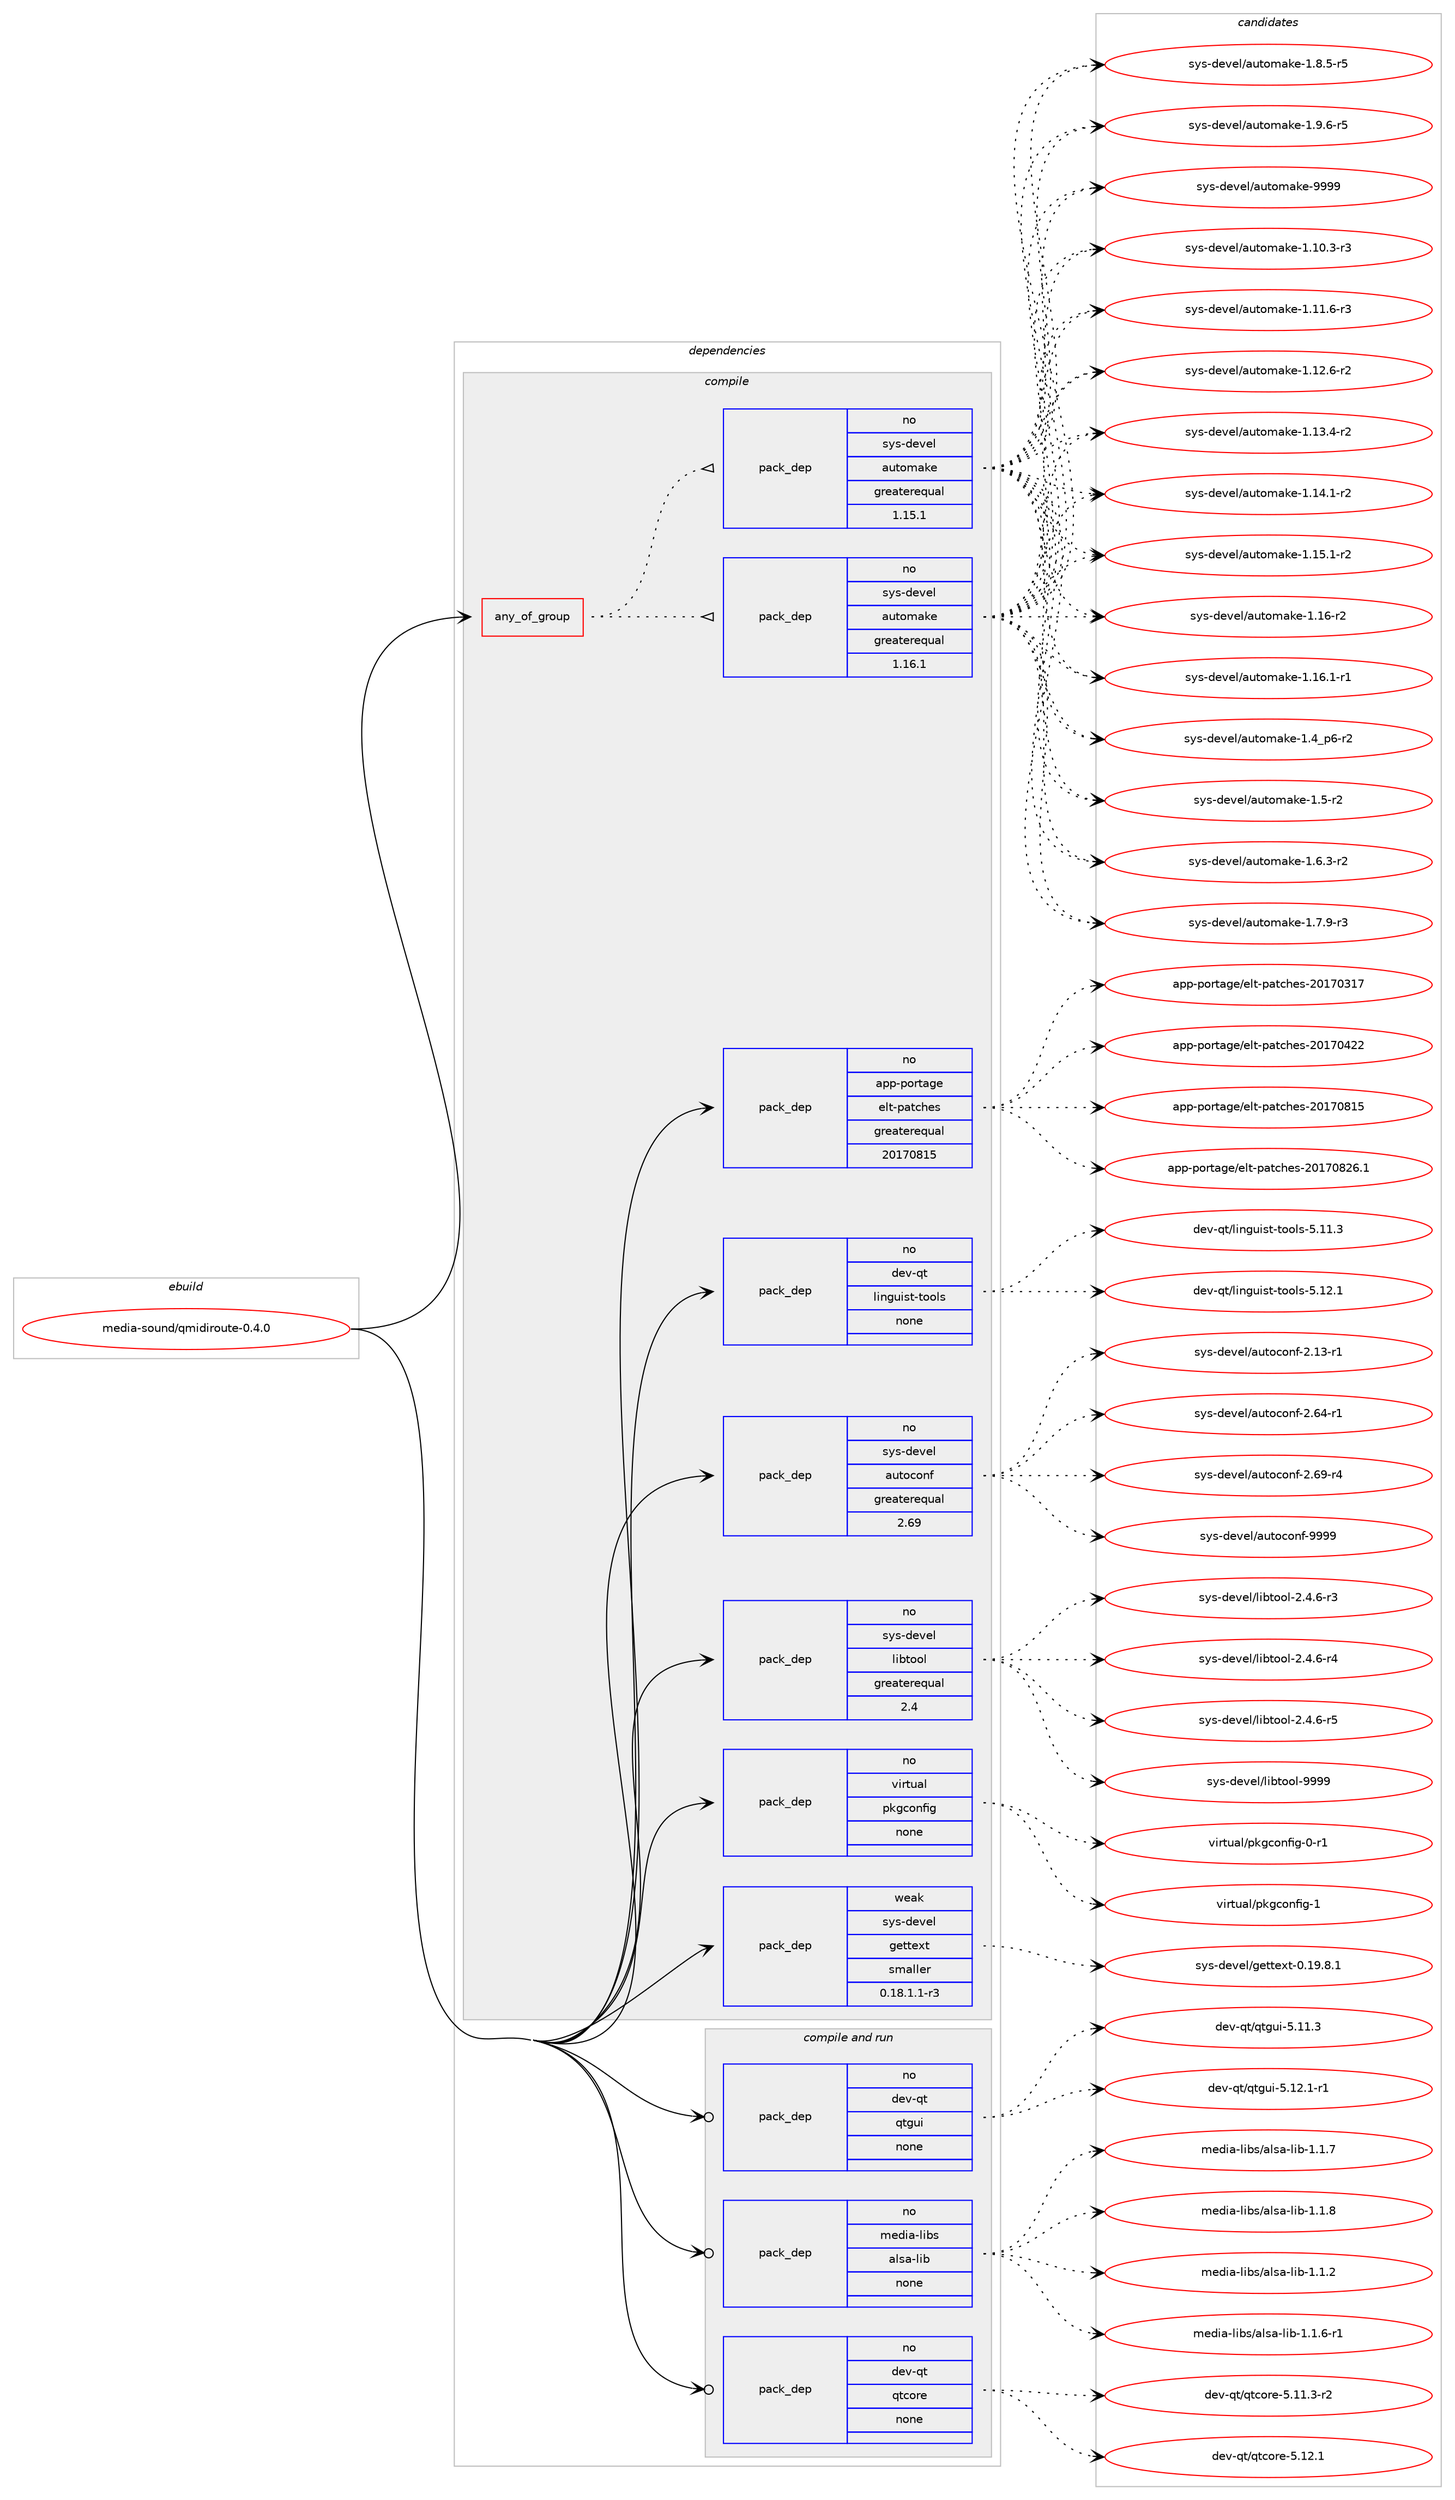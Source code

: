 digraph prolog {

# *************
# Graph options
# *************

newrank=true;
concentrate=true;
compound=true;
graph [rankdir=LR,fontname=Helvetica,fontsize=10,ranksep=1.5];#, ranksep=2.5, nodesep=0.2];
edge  [arrowhead=vee];
node  [fontname=Helvetica,fontsize=10];

# **********
# The ebuild
# **********

subgraph cluster_leftcol {
color=gray;
rank=same;
label=<<i>ebuild</i>>;
id [label="media-sound/qmidiroute-0.4.0", color=red, width=4, href="../media-sound/qmidiroute-0.4.0.svg"];
}

# ****************
# The dependencies
# ****************

subgraph cluster_midcol {
color=gray;
label=<<i>dependencies</i>>;
subgraph cluster_compile {
fillcolor="#eeeeee";
style=filled;
label=<<i>compile</i>>;
subgraph any25544 {
dependency1629592 [label=<<TABLE BORDER="0" CELLBORDER="1" CELLSPACING="0" CELLPADDING="4"><TR><TD CELLPADDING="10">any_of_group</TD></TR></TABLE>>, shape=none, color=red];subgraph pack1165305 {
dependency1629593 [label=<<TABLE BORDER="0" CELLBORDER="1" CELLSPACING="0" CELLPADDING="4" WIDTH="220"><TR><TD ROWSPAN="6" CELLPADDING="30">pack_dep</TD></TR><TR><TD WIDTH="110">no</TD></TR><TR><TD>sys-devel</TD></TR><TR><TD>automake</TD></TR><TR><TD>greaterequal</TD></TR><TR><TD>1.16.1</TD></TR></TABLE>>, shape=none, color=blue];
}
dependency1629592:e -> dependency1629593:w [weight=20,style="dotted",arrowhead="oinv"];
subgraph pack1165306 {
dependency1629594 [label=<<TABLE BORDER="0" CELLBORDER="1" CELLSPACING="0" CELLPADDING="4" WIDTH="220"><TR><TD ROWSPAN="6" CELLPADDING="30">pack_dep</TD></TR><TR><TD WIDTH="110">no</TD></TR><TR><TD>sys-devel</TD></TR><TR><TD>automake</TD></TR><TR><TD>greaterequal</TD></TR><TR><TD>1.15.1</TD></TR></TABLE>>, shape=none, color=blue];
}
dependency1629592:e -> dependency1629594:w [weight=20,style="dotted",arrowhead="oinv"];
}
id:e -> dependency1629592:w [weight=20,style="solid",arrowhead="vee"];
subgraph pack1165307 {
dependency1629595 [label=<<TABLE BORDER="0" CELLBORDER="1" CELLSPACING="0" CELLPADDING="4" WIDTH="220"><TR><TD ROWSPAN="6" CELLPADDING="30">pack_dep</TD></TR><TR><TD WIDTH="110">no</TD></TR><TR><TD>app-portage</TD></TR><TR><TD>elt-patches</TD></TR><TR><TD>greaterequal</TD></TR><TR><TD>20170815</TD></TR></TABLE>>, shape=none, color=blue];
}
id:e -> dependency1629595:w [weight=20,style="solid",arrowhead="vee"];
subgraph pack1165308 {
dependency1629596 [label=<<TABLE BORDER="0" CELLBORDER="1" CELLSPACING="0" CELLPADDING="4" WIDTH="220"><TR><TD ROWSPAN="6" CELLPADDING="30">pack_dep</TD></TR><TR><TD WIDTH="110">no</TD></TR><TR><TD>dev-qt</TD></TR><TR><TD>linguist-tools</TD></TR><TR><TD>none</TD></TR><TR><TD></TD></TR></TABLE>>, shape=none, color=blue];
}
id:e -> dependency1629596:w [weight=20,style="solid",arrowhead="vee"];
subgraph pack1165309 {
dependency1629597 [label=<<TABLE BORDER="0" CELLBORDER="1" CELLSPACING="0" CELLPADDING="4" WIDTH="220"><TR><TD ROWSPAN="6" CELLPADDING="30">pack_dep</TD></TR><TR><TD WIDTH="110">no</TD></TR><TR><TD>sys-devel</TD></TR><TR><TD>autoconf</TD></TR><TR><TD>greaterequal</TD></TR><TR><TD>2.69</TD></TR></TABLE>>, shape=none, color=blue];
}
id:e -> dependency1629597:w [weight=20,style="solid",arrowhead="vee"];
subgraph pack1165310 {
dependency1629598 [label=<<TABLE BORDER="0" CELLBORDER="1" CELLSPACING="0" CELLPADDING="4" WIDTH="220"><TR><TD ROWSPAN="6" CELLPADDING="30">pack_dep</TD></TR><TR><TD WIDTH="110">no</TD></TR><TR><TD>sys-devel</TD></TR><TR><TD>libtool</TD></TR><TR><TD>greaterequal</TD></TR><TR><TD>2.4</TD></TR></TABLE>>, shape=none, color=blue];
}
id:e -> dependency1629598:w [weight=20,style="solid",arrowhead="vee"];
subgraph pack1165311 {
dependency1629599 [label=<<TABLE BORDER="0" CELLBORDER="1" CELLSPACING="0" CELLPADDING="4" WIDTH="220"><TR><TD ROWSPAN="6" CELLPADDING="30">pack_dep</TD></TR><TR><TD WIDTH="110">no</TD></TR><TR><TD>virtual</TD></TR><TR><TD>pkgconfig</TD></TR><TR><TD>none</TD></TR><TR><TD></TD></TR></TABLE>>, shape=none, color=blue];
}
id:e -> dependency1629599:w [weight=20,style="solid",arrowhead="vee"];
subgraph pack1165312 {
dependency1629600 [label=<<TABLE BORDER="0" CELLBORDER="1" CELLSPACING="0" CELLPADDING="4" WIDTH="220"><TR><TD ROWSPAN="6" CELLPADDING="30">pack_dep</TD></TR><TR><TD WIDTH="110">weak</TD></TR><TR><TD>sys-devel</TD></TR><TR><TD>gettext</TD></TR><TR><TD>smaller</TD></TR><TR><TD>0.18.1.1-r3</TD></TR></TABLE>>, shape=none, color=blue];
}
id:e -> dependency1629600:w [weight=20,style="solid",arrowhead="vee"];
}
subgraph cluster_compileandrun {
fillcolor="#eeeeee";
style=filled;
label=<<i>compile and run</i>>;
subgraph pack1165313 {
dependency1629601 [label=<<TABLE BORDER="0" CELLBORDER="1" CELLSPACING="0" CELLPADDING="4" WIDTH="220"><TR><TD ROWSPAN="6" CELLPADDING="30">pack_dep</TD></TR><TR><TD WIDTH="110">no</TD></TR><TR><TD>dev-qt</TD></TR><TR><TD>qtcore</TD></TR><TR><TD>none</TD></TR><TR><TD></TD></TR></TABLE>>, shape=none, color=blue];
}
id:e -> dependency1629601:w [weight=20,style="solid",arrowhead="odotvee"];
subgraph pack1165314 {
dependency1629602 [label=<<TABLE BORDER="0" CELLBORDER="1" CELLSPACING="0" CELLPADDING="4" WIDTH="220"><TR><TD ROWSPAN="6" CELLPADDING="30">pack_dep</TD></TR><TR><TD WIDTH="110">no</TD></TR><TR><TD>dev-qt</TD></TR><TR><TD>qtgui</TD></TR><TR><TD>none</TD></TR><TR><TD></TD></TR></TABLE>>, shape=none, color=blue];
}
id:e -> dependency1629602:w [weight=20,style="solid",arrowhead="odotvee"];
subgraph pack1165315 {
dependency1629603 [label=<<TABLE BORDER="0" CELLBORDER="1" CELLSPACING="0" CELLPADDING="4" WIDTH="220"><TR><TD ROWSPAN="6" CELLPADDING="30">pack_dep</TD></TR><TR><TD WIDTH="110">no</TD></TR><TR><TD>media-libs</TD></TR><TR><TD>alsa-lib</TD></TR><TR><TD>none</TD></TR><TR><TD></TD></TR></TABLE>>, shape=none, color=blue];
}
id:e -> dependency1629603:w [weight=20,style="solid",arrowhead="odotvee"];
}
subgraph cluster_run {
fillcolor="#eeeeee";
style=filled;
label=<<i>run</i>>;
}
}

# **************
# The candidates
# **************

subgraph cluster_choices {
rank=same;
color=gray;
label=<<i>candidates</i>>;

subgraph choice1165305 {
color=black;
nodesep=1;
choice11512111545100101118101108479711711611110997107101454946494846514511451 [label="sys-devel/automake-1.10.3-r3", color=red, width=4,href="../sys-devel/automake-1.10.3-r3.svg"];
choice11512111545100101118101108479711711611110997107101454946494946544511451 [label="sys-devel/automake-1.11.6-r3", color=red, width=4,href="../sys-devel/automake-1.11.6-r3.svg"];
choice11512111545100101118101108479711711611110997107101454946495046544511450 [label="sys-devel/automake-1.12.6-r2", color=red, width=4,href="../sys-devel/automake-1.12.6-r2.svg"];
choice11512111545100101118101108479711711611110997107101454946495146524511450 [label="sys-devel/automake-1.13.4-r2", color=red, width=4,href="../sys-devel/automake-1.13.4-r2.svg"];
choice11512111545100101118101108479711711611110997107101454946495246494511450 [label="sys-devel/automake-1.14.1-r2", color=red, width=4,href="../sys-devel/automake-1.14.1-r2.svg"];
choice11512111545100101118101108479711711611110997107101454946495346494511450 [label="sys-devel/automake-1.15.1-r2", color=red, width=4,href="../sys-devel/automake-1.15.1-r2.svg"];
choice1151211154510010111810110847971171161111099710710145494649544511450 [label="sys-devel/automake-1.16-r2", color=red, width=4,href="../sys-devel/automake-1.16-r2.svg"];
choice11512111545100101118101108479711711611110997107101454946495446494511449 [label="sys-devel/automake-1.16.1-r1", color=red, width=4,href="../sys-devel/automake-1.16.1-r1.svg"];
choice115121115451001011181011084797117116111109971071014549465295112544511450 [label="sys-devel/automake-1.4_p6-r2", color=red, width=4,href="../sys-devel/automake-1.4_p6-r2.svg"];
choice11512111545100101118101108479711711611110997107101454946534511450 [label="sys-devel/automake-1.5-r2", color=red, width=4,href="../sys-devel/automake-1.5-r2.svg"];
choice115121115451001011181011084797117116111109971071014549465446514511450 [label="sys-devel/automake-1.6.3-r2", color=red, width=4,href="../sys-devel/automake-1.6.3-r2.svg"];
choice115121115451001011181011084797117116111109971071014549465546574511451 [label="sys-devel/automake-1.7.9-r3", color=red, width=4,href="../sys-devel/automake-1.7.9-r3.svg"];
choice115121115451001011181011084797117116111109971071014549465646534511453 [label="sys-devel/automake-1.8.5-r5", color=red, width=4,href="../sys-devel/automake-1.8.5-r5.svg"];
choice115121115451001011181011084797117116111109971071014549465746544511453 [label="sys-devel/automake-1.9.6-r5", color=red, width=4,href="../sys-devel/automake-1.9.6-r5.svg"];
choice115121115451001011181011084797117116111109971071014557575757 [label="sys-devel/automake-9999", color=red, width=4,href="../sys-devel/automake-9999.svg"];
dependency1629593:e -> choice11512111545100101118101108479711711611110997107101454946494846514511451:w [style=dotted,weight="100"];
dependency1629593:e -> choice11512111545100101118101108479711711611110997107101454946494946544511451:w [style=dotted,weight="100"];
dependency1629593:e -> choice11512111545100101118101108479711711611110997107101454946495046544511450:w [style=dotted,weight="100"];
dependency1629593:e -> choice11512111545100101118101108479711711611110997107101454946495146524511450:w [style=dotted,weight="100"];
dependency1629593:e -> choice11512111545100101118101108479711711611110997107101454946495246494511450:w [style=dotted,weight="100"];
dependency1629593:e -> choice11512111545100101118101108479711711611110997107101454946495346494511450:w [style=dotted,weight="100"];
dependency1629593:e -> choice1151211154510010111810110847971171161111099710710145494649544511450:w [style=dotted,weight="100"];
dependency1629593:e -> choice11512111545100101118101108479711711611110997107101454946495446494511449:w [style=dotted,weight="100"];
dependency1629593:e -> choice115121115451001011181011084797117116111109971071014549465295112544511450:w [style=dotted,weight="100"];
dependency1629593:e -> choice11512111545100101118101108479711711611110997107101454946534511450:w [style=dotted,weight="100"];
dependency1629593:e -> choice115121115451001011181011084797117116111109971071014549465446514511450:w [style=dotted,weight="100"];
dependency1629593:e -> choice115121115451001011181011084797117116111109971071014549465546574511451:w [style=dotted,weight="100"];
dependency1629593:e -> choice115121115451001011181011084797117116111109971071014549465646534511453:w [style=dotted,weight="100"];
dependency1629593:e -> choice115121115451001011181011084797117116111109971071014549465746544511453:w [style=dotted,weight="100"];
dependency1629593:e -> choice115121115451001011181011084797117116111109971071014557575757:w [style=dotted,weight="100"];
}
subgraph choice1165306 {
color=black;
nodesep=1;
choice11512111545100101118101108479711711611110997107101454946494846514511451 [label="sys-devel/automake-1.10.3-r3", color=red, width=4,href="../sys-devel/automake-1.10.3-r3.svg"];
choice11512111545100101118101108479711711611110997107101454946494946544511451 [label="sys-devel/automake-1.11.6-r3", color=red, width=4,href="../sys-devel/automake-1.11.6-r3.svg"];
choice11512111545100101118101108479711711611110997107101454946495046544511450 [label="sys-devel/automake-1.12.6-r2", color=red, width=4,href="../sys-devel/automake-1.12.6-r2.svg"];
choice11512111545100101118101108479711711611110997107101454946495146524511450 [label="sys-devel/automake-1.13.4-r2", color=red, width=4,href="../sys-devel/automake-1.13.4-r2.svg"];
choice11512111545100101118101108479711711611110997107101454946495246494511450 [label="sys-devel/automake-1.14.1-r2", color=red, width=4,href="../sys-devel/automake-1.14.1-r2.svg"];
choice11512111545100101118101108479711711611110997107101454946495346494511450 [label="sys-devel/automake-1.15.1-r2", color=red, width=4,href="../sys-devel/automake-1.15.1-r2.svg"];
choice1151211154510010111810110847971171161111099710710145494649544511450 [label="sys-devel/automake-1.16-r2", color=red, width=4,href="../sys-devel/automake-1.16-r2.svg"];
choice11512111545100101118101108479711711611110997107101454946495446494511449 [label="sys-devel/automake-1.16.1-r1", color=red, width=4,href="../sys-devel/automake-1.16.1-r1.svg"];
choice115121115451001011181011084797117116111109971071014549465295112544511450 [label="sys-devel/automake-1.4_p6-r2", color=red, width=4,href="../sys-devel/automake-1.4_p6-r2.svg"];
choice11512111545100101118101108479711711611110997107101454946534511450 [label="sys-devel/automake-1.5-r2", color=red, width=4,href="../sys-devel/automake-1.5-r2.svg"];
choice115121115451001011181011084797117116111109971071014549465446514511450 [label="sys-devel/automake-1.6.3-r2", color=red, width=4,href="../sys-devel/automake-1.6.3-r2.svg"];
choice115121115451001011181011084797117116111109971071014549465546574511451 [label="sys-devel/automake-1.7.9-r3", color=red, width=4,href="../sys-devel/automake-1.7.9-r3.svg"];
choice115121115451001011181011084797117116111109971071014549465646534511453 [label="sys-devel/automake-1.8.5-r5", color=red, width=4,href="../sys-devel/automake-1.8.5-r5.svg"];
choice115121115451001011181011084797117116111109971071014549465746544511453 [label="sys-devel/automake-1.9.6-r5", color=red, width=4,href="../sys-devel/automake-1.9.6-r5.svg"];
choice115121115451001011181011084797117116111109971071014557575757 [label="sys-devel/automake-9999", color=red, width=4,href="../sys-devel/automake-9999.svg"];
dependency1629594:e -> choice11512111545100101118101108479711711611110997107101454946494846514511451:w [style=dotted,weight="100"];
dependency1629594:e -> choice11512111545100101118101108479711711611110997107101454946494946544511451:w [style=dotted,weight="100"];
dependency1629594:e -> choice11512111545100101118101108479711711611110997107101454946495046544511450:w [style=dotted,weight="100"];
dependency1629594:e -> choice11512111545100101118101108479711711611110997107101454946495146524511450:w [style=dotted,weight="100"];
dependency1629594:e -> choice11512111545100101118101108479711711611110997107101454946495246494511450:w [style=dotted,weight="100"];
dependency1629594:e -> choice11512111545100101118101108479711711611110997107101454946495346494511450:w [style=dotted,weight="100"];
dependency1629594:e -> choice1151211154510010111810110847971171161111099710710145494649544511450:w [style=dotted,weight="100"];
dependency1629594:e -> choice11512111545100101118101108479711711611110997107101454946495446494511449:w [style=dotted,weight="100"];
dependency1629594:e -> choice115121115451001011181011084797117116111109971071014549465295112544511450:w [style=dotted,weight="100"];
dependency1629594:e -> choice11512111545100101118101108479711711611110997107101454946534511450:w [style=dotted,weight="100"];
dependency1629594:e -> choice115121115451001011181011084797117116111109971071014549465446514511450:w [style=dotted,weight="100"];
dependency1629594:e -> choice115121115451001011181011084797117116111109971071014549465546574511451:w [style=dotted,weight="100"];
dependency1629594:e -> choice115121115451001011181011084797117116111109971071014549465646534511453:w [style=dotted,weight="100"];
dependency1629594:e -> choice115121115451001011181011084797117116111109971071014549465746544511453:w [style=dotted,weight="100"];
dependency1629594:e -> choice115121115451001011181011084797117116111109971071014557575757:w [style=dotted,weight="100"];
}
subgraph choice1165307 {
color=black;
nodesep=1;
choice97112112451121111141169710310147101108116451129711699104101115455048495548514955 [label="app-portage/elt-patches-20170317", color=red, width=4,href="../app-portage/elt-patches-20170317.svg"];
choice97112112451121111141169710310147101108116451129711699104101115455048495548525050 [label="app-portage/elt-patches-20170422", color=red, width=4,href="../app-portage/elt-patches-20170422.svg"];
choice97112112451121111141169710310147101108116451129711699104101115455048495548564953 [label="app-portage/elt-patches-20170815", color=red, width=4,href="../app-portage/elt-patches-20170815.svg"];
choice971121124511211111411697103101471011081164511297116991041011154550484955485650544649 [label="app-portage/elt-patches-20170826.1", color=red, width=4,href="../app-portage/elt-patches-20170826.1.svg"];
dependency1629595:e -> choice97112112451121111141169710310147101108116451129711699104101115455048495548514955:w [style=dotted,weight="100"];
dependency1629595:e -> choice97112112451121111141169710310147101108116451129711699104101115455048495548525050:w [style=dotted,weight="100"];
dependency1629595:e -> choice97112112451121111141169710310147101108116451129711699104101115455048495548564953:w [style=dotted,weight="100"];
dependency1629595:e -> choice971121124511211111411697103101471011081164511297116991041011154550484955485650544649:w [style=dotted,weight="100"];
}
subgraph choice1165308 {
color=black;
nodesep=1;
choice10010111845113116471081051101031171051151164511611111110811545534649494651 [label="dev-qt/linguist-tools-5.11.3", color=red, width=4,href="../dev-qt/linguist-tools-5.11.3.svg"];
choice10010111845113116471081051101031171051151164511611111110811545534649504649 [label="dev-qt/linguist-tools-5.12.1", color=red, width=4,href="../dev-qt/linguist-tools-5.12.1.svg"];
dependency1629596:e -> choice10010111845113116471081051101031171051151164511611111110811545534649494651:w [style=dotted,weight="100"];
dependency1629596:e -> choice10010111845113116471081051101031171051151164511611111110811545534649504649:w [style=dotted,weight="100"];
}
subgraph choice1165309 {
color=black;
nodesep=1;
choice1151211154510010111810110847971171161119911111010245504649514511449 [label="sys-devel/autoconf-2.13-r1", color=red, width=4,href="../sys-devel/autoconf-2.13-r1.svg"];
choice1151211154510010111810110847971171161119911111010245504654524511449 [label="sys-devel/autoconf-2.64-r1", color=red, width=4,href="../sys-devel/autoconf-2.64-r1.svg"];
choice1151211154510010111810110847971171161119911111010245504654574511452 [label="sys-devel/autoconf-2.69-r4", color=red, width=4,href="../sys-devel/autoconf-2.69-r4.svg"];
choice115121115451001011181011084797117116111991111101024557575757 [label="sys-devel/autoconf-9999", color=red, width=4,href="../sys-devel/autoconf-9999.svg"];
dependency1629597:e -> choice1151211154510010111810110847971171161119911111010245504649514511449:w [style=dotted,weight="100"];
dependency1629597:e -> choice1151211154510010111810110847971171161119911111010245504654524511449:w [style=dotted,weight="100"];
dependency1629597:e -> choice1151211154510010111810110847971171161119911111010245504654574511452:w [style=dotted,weight="100"];
dependency1629597:e -> choice115121115451001011181011084797117116111991111101024557575757:w [style=dotted,weight="100"];
}
subgraph choice1165310 {
color=black;
nodesep=1;
choice1151211154510010111810110847108105981161111111084550465246544511451 [label="sys-devel/libtool-2.4.6-r3", color=red, width=4,href="../sys-devel/libtool-2.4.6-r3.svg"];
choice1151211154510010111810110847108105981161111111084550465246544511452 [label="sys-devel/libtool-2.4.6-r4", color=red, width=4,href="../sys-devel/libtool-2.4.6-r4.svg"];
choice1151211154510010111810110847108105981161111111084550465246544511453 [label="sys-devel/libtool-2.4.6-r5", color=red, width=4,href="../sys-devel/libtool-2.4.6-r5.svg"];
choice1151211154510010111810110847108105981161111111084557575757 [label="sys-devel/libtool-9999", color=red, width=4,href="../sys-devel/libtool-9999.svg"];
dependency1629598:e -> choice1151211154510010111810110847108105981161111111084550465246544511451:w [style=dotted,weight="100"];
dependency1629598:e -> choice1151211154510010111810110847108105981161111111084550465246544511452:w [style=dotted,weight="100"];
dependency1629598:e -> choice1151211154510010111810110847108105981161111111084550465246544511453:w [style=dotted,weight="100"];
dependency1629598:e -> choice1151211154510010111810110847108105981161111111084557575757:w [style=dotted,weight="100"];
}
subgraph choice1165311 {
color=black;
nodesep=1;
choice11810511411611797108471121071039911111010210510345484511449 [label="virtual/pkgconfig-0-r1", color=red, width=4,href="../virtual/pkgconfig-0-r1.svg"];
choice1181051141161179710847112107103991111101021051034549 [label="virtual/pkgconfig-1", color=red, width=4,href="../virtual/pkgconfig-1.svg"];
dependency1629599:e -> choice11810511411611797108471121071039911111010210510345484511449:w [style=dotted,weight="100"];
dependency1629599:e -> choice1181051141161179710847112107103991111101021051034549:w [style=dotted,weight="100"];
}
subgraph choice1165312 {
color=black;
nodesep=1;
choice1151211154510010111810110847103101116116101120116454846495746564649 [label="sys-devel/gettext-0.19.8.1", color=red, width=4,href="../sys-devel/gettext-0.19.8.1.svg"];
dependency1629600:e -> choice1151211154510010111810110847103101116116101120116454846495746564649:w [style=dotted,weight="100"];
}
subgraph choice1165313 {
color=black;
nodesep=1;
choice100101118451131164711311699111114101455346494946514511450 [label="dev-qt/qtcore-5.11.3-r2", color=red, width=4,href="../dev-qt/qtcore-5.11.3-r2.svg"];
choice10010111845113116471131169911111410145534649504649 [label="dev-qt/qtcore-5.12.1", color=red, width=4,href="../dev-qt/qtcore-5.12.1.svg"];
dependency1629601:e -> choice100101118451131164711311699111114101455346494946514511450:w [style=dotted,weight="100"];
dependency1629601:e -> choice10010111845113116471131169911111410145534649504649:w [style=dotted,weight="100"];
}
subgraph choice1165314 {
color=black;
nodesep=1;
choice100101118451131164711311610311710545534649494651 [label="dev-qt/qtgui-5.11.3", color=red, width=4,href="../dev-qt/qtgui-5.11.3.svg"];
choice1001011184511311647113116103117105455346495046494511449 [label="dev-qt/qtgui-5.12.1-r1", color=red, width=4,href="../dev-qt/qtgui-5.12.1-r1.svg"];
dependency1629602:e -> choice100101118451131164711311610311710545534649494651:w [style=dotted,weight="100"];
dependency1629602:e -> choice1001011184511311647113116103117105455346495046494511449:w [style=dotted,weight="100"];
}
subgraph choice1165315 {
color=black;
nodesep=1;
choice1091011001059745108105981154797108115974510810598454946494650 [label="media-libs/alsa-lib-1.1.2", color=red, width=4,href="../media-libs/alsa-lib-1.1.2.svg"];
choice10910110010597451081059811547971081159745108105984549464946544511449 [label="media-libs/alsa-lib-1.1.6-r1", color=red, width=4,href="../media-libs/alsa-lib-1.1.6-r1.svg"];
choice1091011001059745108105981154797108115974510810598454946494655 [label="media-libs/alsa-lib-1.1.7", color=red, width=4,href="../media-libs/alsa-lib-1.1.7.svg"];
choice1091011001059745108105981154797108115974510810598454946494656 [label="media-libs/alsa-lib-1.1.8", color=red, width=4,href="../media-libs/alsa-lib-1.1.8.svg"];
dependency1629603:e -> choice1091011001059745108105981154797108115974510810598454946494650:w [style=dotted,weight="100"];
dependency1629603:e -> choice10910110010597451081059811547971081159745108105984549464946544511449:w [style=dotted,weight="100"];
dependency1629603:e -> choice1091011001059745108105981154797108115974510810598454946494655:w [style=dotted,weight="100"];
dependency1629603:e -> choice1091011001059745108105981154797108115974510810598454946494656:w [style=dotted,weight="100"];
}
}

}
